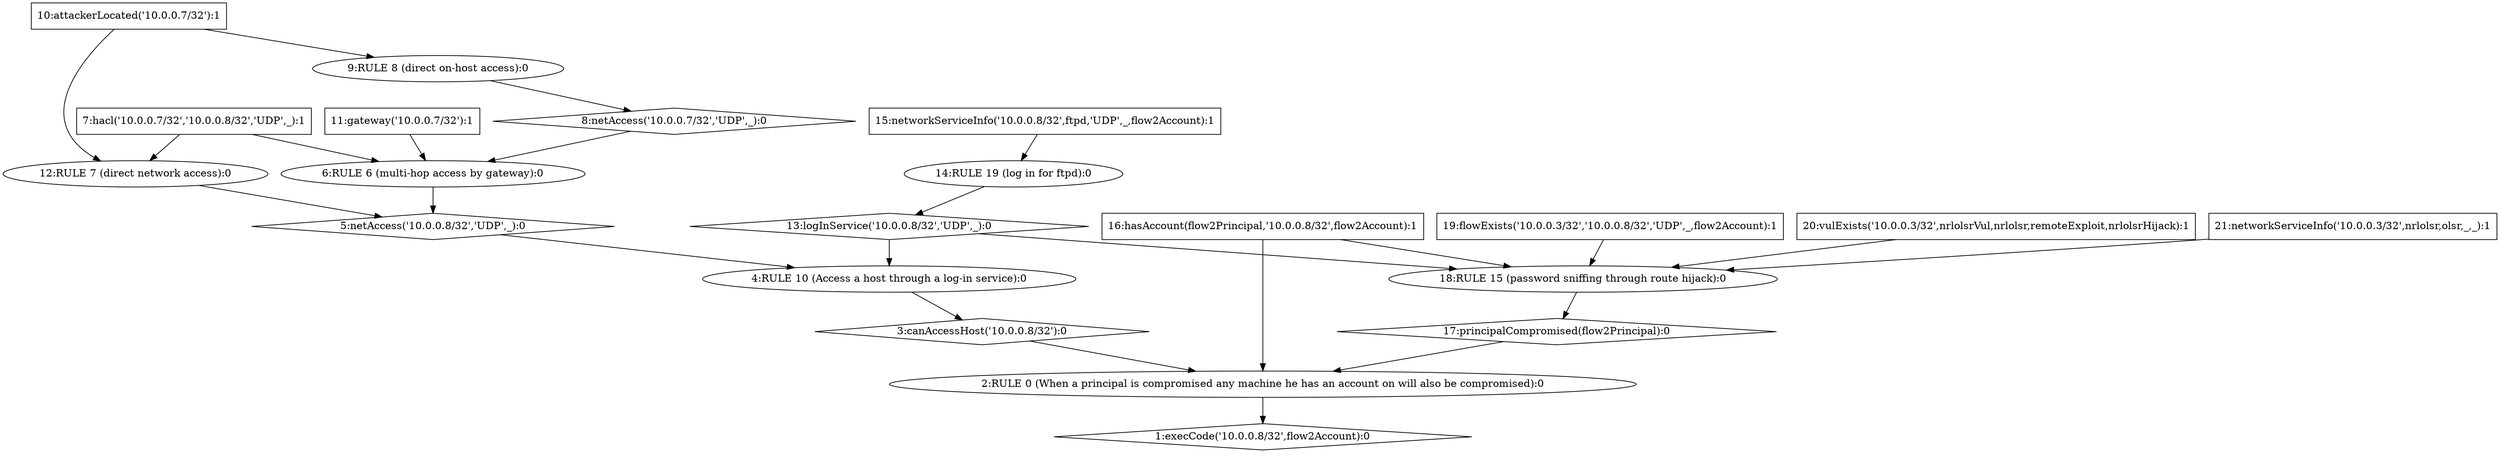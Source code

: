digraph G {
	1 [label="1:execCode('10.0.0.8/32',flow2Account):0",shape=diamond];
	2 [label="2:RULE 0 (When a principal is compromised any machine he has an account on will also be compromised):0",shape=ellipse];
	3 [label="3:canAccessHost('10.0.0.8/32'):0",shape=diamond];
	4 [label="4:RULE 10 (Access a host through a log-in service):0",shape=ellipse];
	5 [label="5:netAccess('10.0.0.8/32','UDP',_):0",shape=diamond];
	6 [label="6:RULE 6 (multi-hop access by gateway):0",shape=ellipse];
	7 [label="7:hacl('10.0.0.7/32','10.0.0.8/32','UDP',_):1",shape=box];
	8 [label="8:netAccess('10.0.0.7/32','UDP',_):0",shape=diamond];
	9 [label="9:RULE 8 (direct on-host access):0",shape=ellipse];
	10 [label="10:attackerLocated('10.0.0.7/32'):1",shape=box];
	11 [label="11:gateway('10.0.0.7/32'):1",shape=box];
	12 [label="12:RULE 7 (direct network access):0",shape=ellipse];
	13 [label="13:logInService('10.0.0.8/32','UDP',_):0",shape=diamond];
	14 [label="14:RULE 19 (log in for ftpd):0",shape=ellipse];
	15 [label="15:networkServiceInfo('10.0.0.8/32',ftpd,'UDP',_,flow2Account):1",shape=box];
	16 [label="16:hasAccount(flow2Principal,'10.0.0.8/32',flow2Account):1",shape=box];
	17 [label="17:principalCompromised(flow2Principal):0",shape=diamond];
	18 [label="18:RULE 15 (password sniffing through route hijack):0",shape=ellipse];
	19 [label="19:flowExists('10.0.0.3/32','10.0.0.8/32','UDP',_,flow2Account):1",shape=box];
	20 [label="20:vulExists('10.0.0.3/32',nrlolsrVul,nrlolsr,remoteExploit,nrlolsrHijack):1",shape=box];
	21 [label="21:networkServiceInfo('10.0.0.3/32',nrlolsr,olsr,_,_):1",shape=box];
	7 -> 	6;
	10 -> 	9;
	9 -> 	8;
	8 -> 	6;
	11 -> 	6;
	6 -> 	5;
	7 -> 	12;
	10 -> 	12;
	12 -> 	5;
	5 -> 	4;
	15 -> 	14;
	14 -> 	13;
	13 -> 	4;
	4 -> 	3;
	3 -> 	2;
	16 -> 	2;
	19 -> 	18;
	13 -> 	18;
	20 -> 	18;
	21 -> 	18;
	16 -> 	18;
	18 -> 	17;
	17 -> 	2;
	2 -> 	1;
}
